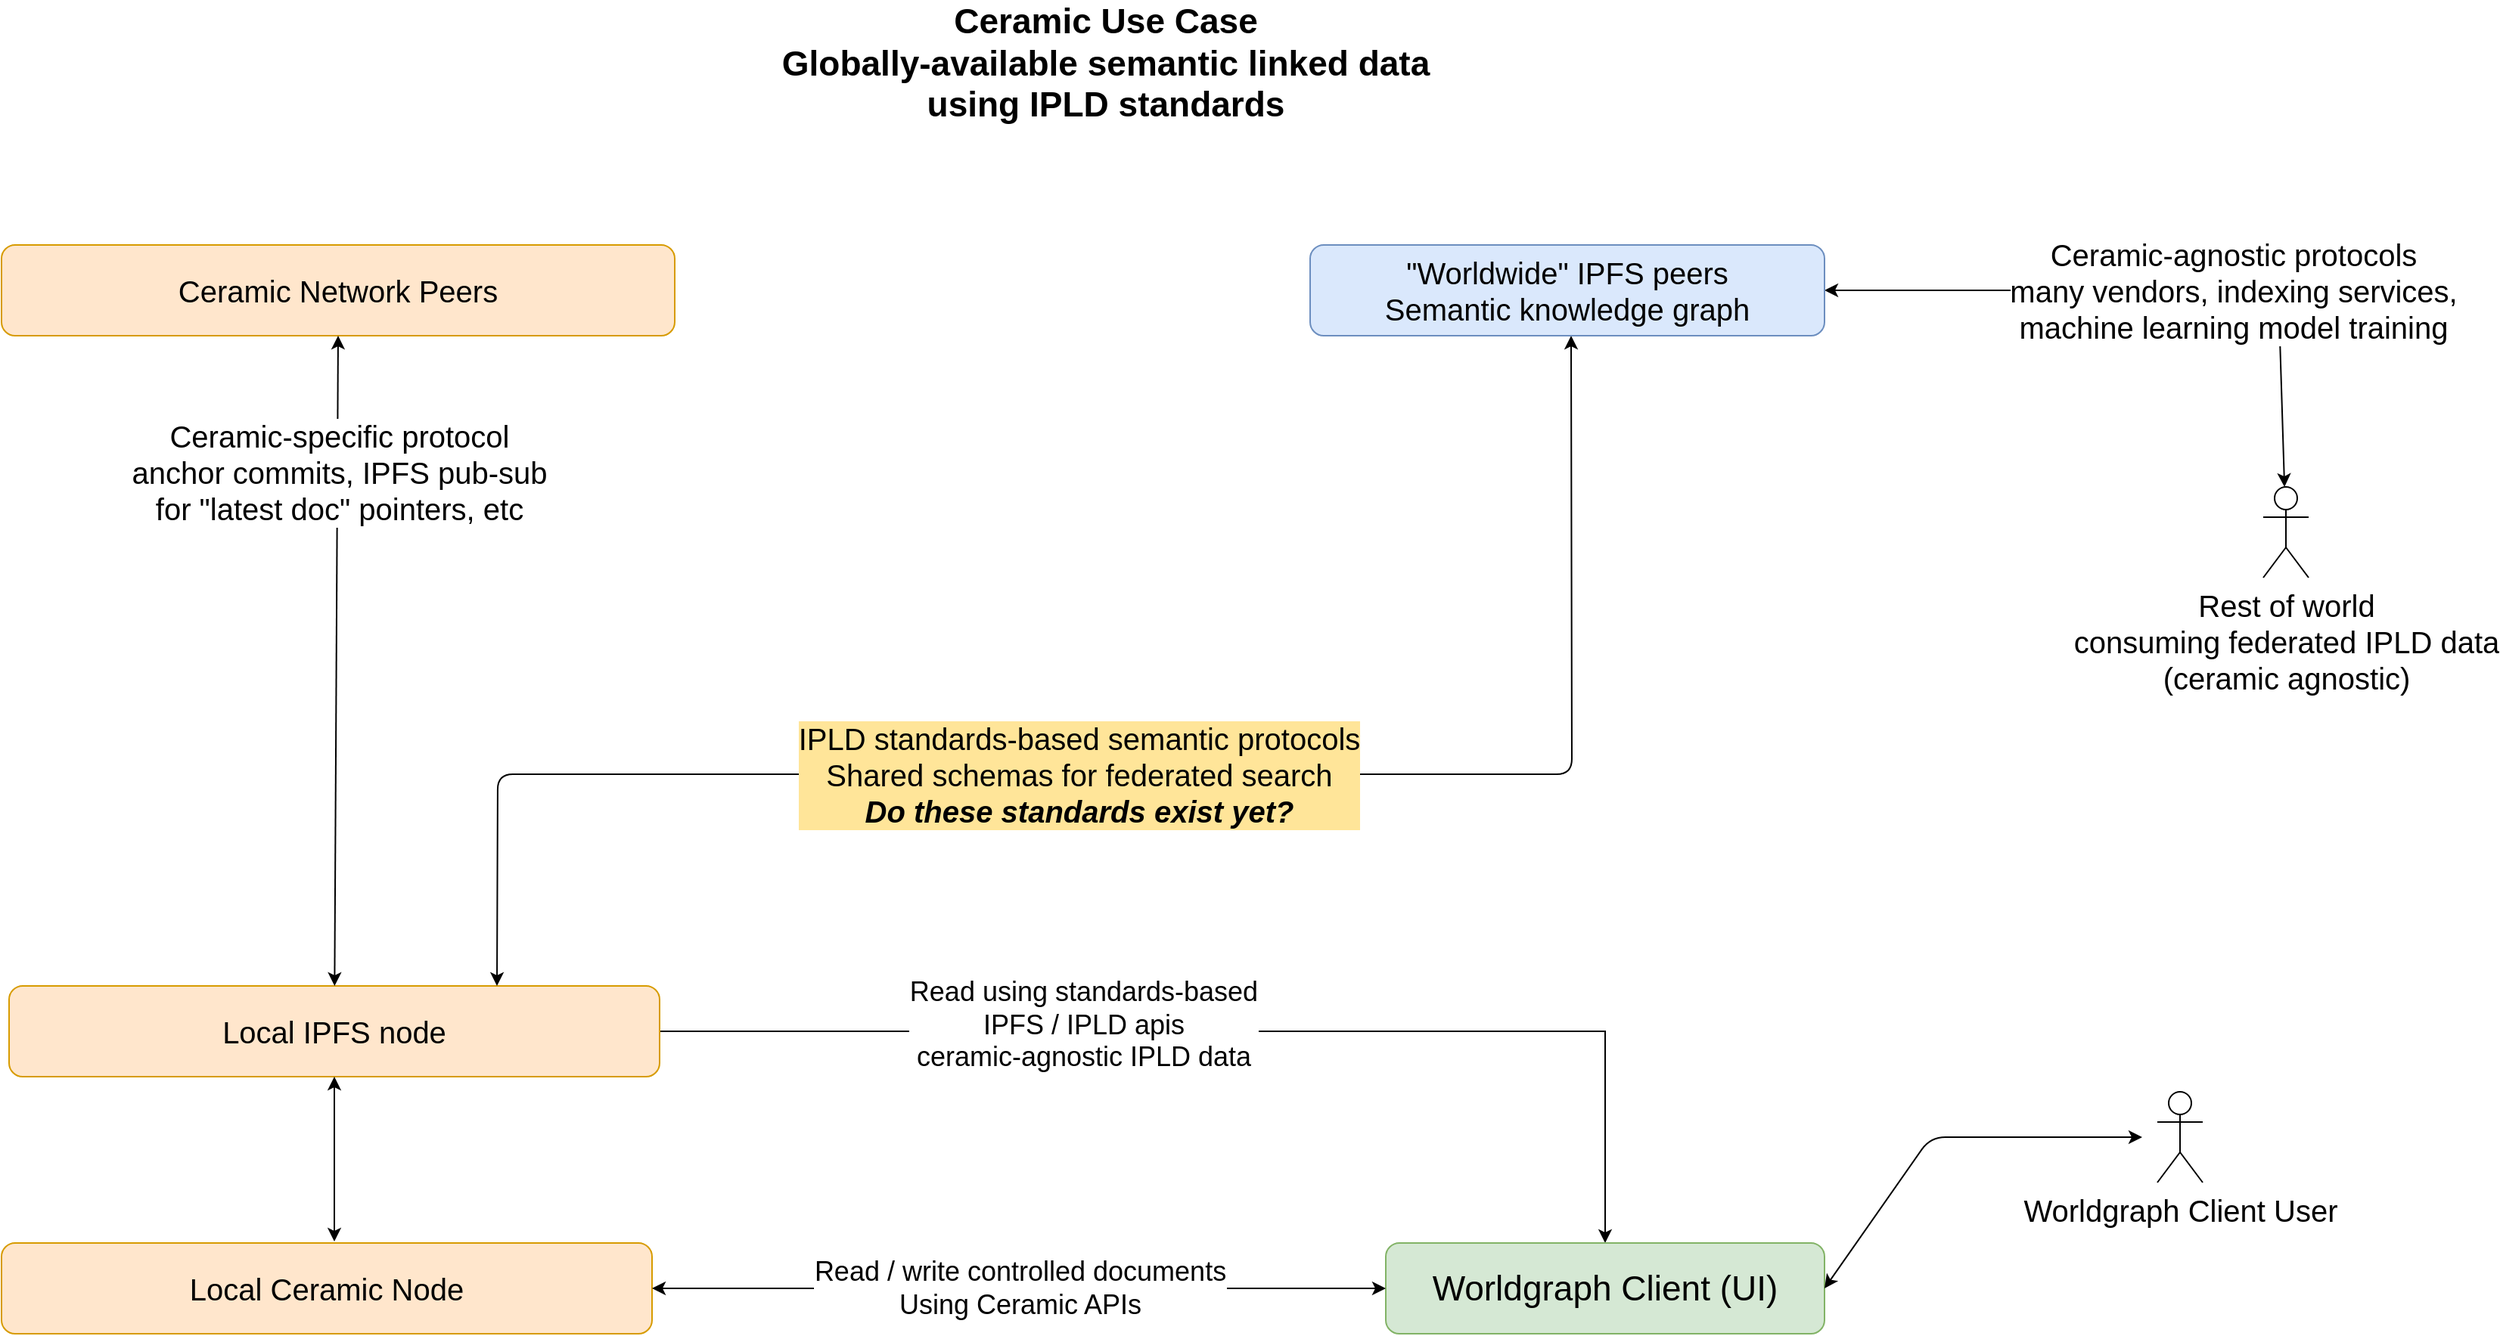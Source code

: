 <mxfile version="14.4.3" type="device"><diagram id="yfbmFVtARsrNCB85OFRW" name="Page-1"><mxGraphModel dx="1990" dy="1176" grid="1" gridSize="10" guides="1" tooltips="1" connect="1" arrows="1" fold="1" page="1" pageScale="1" pageWidth="2000" pageHeight="2000" math="0" shadow="0"><root><mxCell id="0"/><mxCell id="1" parent="0"/><mxCell id="CyjfLCNmeG4tlKrtP1wD-1" value="Ceramic Use Case&lt;br style=&quot;font-size: 23px&quot;&gt;Globally-available semantic linked data &lt;br&gt;using IPLD standards" style="text;html=1;strokeColor=none;fillColor=none;align=center;verticalAlign=middle;whiteSpace=wrap;rounded=0;fontSize=23;fontStyle=1" vertex="1" parent="1"><mxGeometry x="630" y="40" width="550" height="80" as="geometry"/></mxCell><mxCell id="CyjfLCNmeG4tlKrtP1wD-8" style="edgeStyle=orthogonalEdgeStyle;rounded=0;orthogonalLoop=1;jettySize=auto;html=1;exitX=1;exitY=0.5;exitDx=0;exitDy=0;entryX=0.5;entryY=0;entryDx=0;entryDy=0;fontSize=18;" edge="1" parent="1" source="CyjfLCNmeG4tlKrtP1wD-2" target="CyjfLCNmeG4tlKrtP1wD-6"><mxGeometry relative="1" as="geometry"/></mxCell><mxCell id="CyjfLCNmeG4tlKrtP1wD-9" value="Read using standards-based&lt;br&gt;IPFS / IPLD apis&lt;br&gt;ceramic-agnostic IPLD data" style="edgeLabel;html=1;align=center;verticalAlign=middle;resizable=0;points=[];fontSize=18;" vertex="1" connectable="0" parent="CyjfLCNmeG4tlKrtP1wD-8"><mxGeometry x="-0.269" y="4" relative="1" as="geometry"><mxPoint as="offset"/></mxGeometry></mxCell><mxCell id="CyjfLCNmeG4tlKrtP1wD-2" value="Local IPFS node" style="rounded=1;whiteSpace=wrap;html=1;fontSize=20;fillColor=#ffe6cc;strokeColor=#d79b00;" vertex="1" parent="1"><mxGeometry x="180" y="690" width="430" height="60" as="geometry"/></mxCell><mxCell id="CyjfLCNmeG4tlKrtP1wD-3" value="Local Ceramic Node" style="rounded=1;whiteSpace=wrap;html=1;fontSize=20;fillColor=#ffe6cc;strokeColor=#d79b00;" vertex="1" parent="1"><mxGeometry x="175" y="860" width="430" height="60" as="geometry"/></mxCell><mxCell id="CyjfLCNmeG4tlKrtP1wD-4" value="" style="endArrow=classic;startArrow=classic;html=1;fontSize=23;entryX=0.5;entryY=1;entryDx=0;entryDy=0;" edge="1" parent="1" target="CyjfLCNmeG4tlKrtP1wD-2"><mxGeometry width="50" height="50" relative="1" as="geometry"><mxPoint x="395" y="859" as="sourcePoint"/><mxPoint x="401" y="750" as="targetPoint"/></mxGeometry></mxCell><mxCell id="CyjfLCNmeG4tlKrtP1wD-6" value="Worldgraph Client (UI)" style="rounded=1;whiteSpace=wrap;html=1;fontSize=23;fillColor=#d5e8d4;strokeColor=#82b366;" vertex="1" parent="1"><mxGeometry x="1090" y="860" width="290" height="60" as="geometry"/></mxCell><mxCell id="CyjfLCNmeG4tlKrtP1wD-7" value="Read / write controlled documents&lt;br&gt;Using Ceramic APIs" style="endArrow=classic;startArrow=classic;html=1;fontSize=18;exitX=1;exitY=0.5;exitDx=0;exitDy=0;entryX=0;entryY=0.5;entryDx=0;entryDy=0;" edge="1" parent="1" source="CyjfLCNmeG4tlKrtP1wD-3" target="CyjfLCNmeG4tlKrtP1wD-6"><mxGeometry width="50" height="50" relative="1" as="geometry"><mxPoint x="870" y="790" as="sourcePoint"/><mxPoint x="920" y="740" as="targetPoint"/></mxGeometry></mxCell><mxCell id="CyjfLCNmeG4tlKrtP1wD-10" value="Ceramic Network Peers" style="rounded=1;whiteSpace=wrap;html=1;fontSize=20;fillColor=#ffe6cc;strokeColor=#d79b00;" vertex="1" parent="1"><mxGeometry x="175" y="200" width="445" height="60" as="geometry"/></mxCell><mxCell id="CyjfLCNmeG4tlKrtP1wD-11" value="" style="endArrow=classic;startArrow=classic;html=1;fontSize=18;entryX=0.5;entryY=1;entryDx=0;entryDy=0;" edge="1" parent="1" source="CyjfLCNmeG4tlKrtP1wD-2" target="CyjfLCNmeG4tlKrtP1wD-10"><mxGeometry width="50" height="50" relative="1" as="geometry"><mxPoint x="300" y="530" as="sourcePoint"/><mxPoint x="350" y="480" as="targetPoint"/></mxGeometry></mxCell><mxCell id="CyjfLCNmeG4tlKrtP1wD-17" value="Ceramic-specific protocol&lt;br&gt;anchor commits, IPFS pub-sub &lt;br&gt;for &quot;latest doc&quot; pointers, etc" style="edgeLabel;html=1;align=center;verticalAlign=middle;resizable=0;points=[];fontSize=20;" vertex="1" connectable="0" parent="CyjfLCNmeG4tlKrtP1wD-11"><mxGeometry x="0.434" y="-1" relative="1" as="geometry"><mxPoint x="-0.36" y="-32.01" as="offset"/></mxGeometry></mxCell><mxCell id="CyjfLCNmeG4tlKrtP1wD-15" value="" style="endArrow=classic;startArrow=classic;html=1;fontSize=20;exitX=0.75;exitY=0;exitDx=0;exitDy=0;entryX=0.5;entryY=1;entryDx=0;entryDy=0;" edge="1" parent="1" source="CyjfLCNmeG4tlKrtP1wD-2"><mxGeometry width="50" height="50" relative="1" as="geometry"><mxPoint x="660" y="580" as="sourcePoint"/><mxPoint x="1212.5" y="260" as="targetPoint"/><Array as="points"><mxPoint x="503" y="550"/><mxPoint x="1213" y="550"/></Array></mxGeometry></mxCell><mxCell id="CyjfLCNmeG4tlKrtP1wD-16" value="IPLD standards-based semantic protocols&lt;br&gt;Shared schemas for federated search&lt;br&gt;&lt;i&gt;&lt;b&gt;Do these standards exist yet?&lt;/b&gt;&lt;/i&gt;" style="edgeLabel;html=1;align=center;verticalAlign=middle;resizable=0;points=[];fontSize=20;labelBackgroundColor=#FFE599;" vertex="1" connectable="0" parent="CyjfLCNmeG4tlKrtP1wD-15"><mxGeometry x="-0.081" relative="1" as="geometry"><mxPoint as="offset"/></mxGeometry></mxCell><mxCell id="CyjfLCNmeG4tlKrtP1wD-18" value="Rest of world&lt;br&gt;consuming federated IPLD data&lt;br&gt;(ceramic agnostic)" style="shape=umlActor;verticalLabelPosition=bottom;verticalAlign=top;html=1;outlineConnect=0;fontSize=20;" vertex="1" parent="1"><mxGeometry x="1670" y="360" width="30" height="60" as="geometry"/></mxCell><mxCell id="CyjfLCNmeG4tlKrtP1wD-30" value="Worldgraph Client User" style="shape=umlActor;verticalLabelPosition=bottom;verticalAlign=top;html=1;outlineConnect=0;fontSize=20;" vertex="1" parent="1"><mxGeometry x="1600" y="760" width="30" height="60" as="geometry"/></mxCell><mxCell id="CyjfLCNmeG4tlKrtP1wD-32" value="" style="endArrow=classic;startArrow=classic;html=1;fontSize=20;exitX=1;exitY=0.5;exitDx=0;exitDy=0;" edge="1" parent="1" source="CyjfLCNmeG4tlKrtP1wD-37" target="CyjfLCNmeG4tlKrtP1wD-18"><mxGeometry width="50" height="50" relative="1" as="geometry"><mxPoint x="1435" y="215" as="sourcePoint"/><mxPoint x="1560" y="160" as="targetPoint"/><Array as="points"><mxPoint x="1680" y="230"/></Array></mxGeometry></mxCell><mxCell id="CyjfLCNmeG4tlKrtP1wD-35" value="Ceramic-agnostic protocols&lt;br&gt;many vendors, indexing services,&lt;br&gt;machine learning model training" style="edgeLabel;html=1;align=center;verticalAlign=middle;resizable=0;points=[];fontSize=20;" vertex="1" connectable="0" parent="CyjfLCNmeG4tlKrtP1wD-32"><mxGeometry x="0.061" y="-2" relative="1" as="geometry"><mxPoint x="42" y="-2" as="offset"/></mxGeometry></mxCell><mxCell id="CyjfLCNmeG4tlKrtP1wD-36" value="" style="endArrow=classic;startArrow=classic;html=1;fontSize=20;exitX=1;exitY=0.5;exitDx=0;exitDy=0;" edge="1" parent="1" source="CyjfLCNmeG4tlKrtP1wD-6"><mxGeometry width="50" height="50" relative="1" as="geometry"><mxPoint x="1470" y="890" as="sourcePoint"/><mxPoint x="1590" y="790" as="targetPoint"/><Array as="points"><mxPoint x="1450" y="790"/></Array></mxGeometry></mxCell><mxCell id="CyjfLCNmeG4tlKrtP1wD-37" value="&quot;Worldwide&quot; IPFS peers&lt;br&gt;Semantic knowledge graph" style="rounded=1;whiteSpace=wrap;html=1;labelBackgroundColor=none;fontSize=20;fillColor=#dae8fc;strokeColor=#6c8ebf;" vertex="1" parent="1"><mxGeometry x="1040" y="200" width="340" height="60" as="geometry"/></mxCell></root></mxGraphModel></diagram></mxfile>